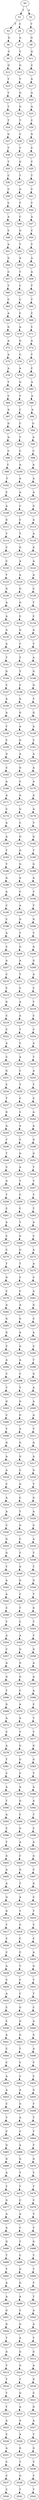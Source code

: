 strict digraph  {
	S0 -> S1 [ label = T ];
	S0 -> S2 [ label = A ];
	S1 -> S3 [ label = T ];
	S1 -> S4 [ label = C ];
	S2 -> S5 [ label = T ];
	S3 -> S6 [ label = G ];
	S4 -> S7 [ label = A ];
	S5 -> S8 [ label = G ];
	S6 -> S9 [ label = C ];
	S7 -> S10 [ label = T ];
	S8 -> S11 [ label = G ];
	S9 -> S12 [ label = G ];
	S10 -> S13 [ label = G ];
	S11 -> S14 [ label = C ];
	S12 -> S15 [ label = T ];
	S13 -> S16 [ label = T ];
	S14 -> S17 [ label = G ];
	S15 -> S18 [ label = T ];
	S16 -> S19 [ label = G ];
	S17 -> S20 [ label = A ];
	S18 -> S21 [ label = T ];
	S19 -> S22 [ label = G ];
	S20 -> S23 [ label = A ];
	S21 -> S24 [ label = T ];
	S22 -> S25 [ label = T ];
	S23 -> S26 [ label = C ];
	S24 -> S27 [ label = G ];
	S25 -> S28 [ label = C ];
	S26 -> S29 [ label = G ];
	S27 -> S30 [ label = T ];
	S28 -> S31 [ label = T ];
	S29 -> S32 [ label = C ];
	S30 -> S33 [ label = T ];
	S31 -> S34 [ label = G ];
	S32 -> S35 [ label = T ];
	S33 -> S36 [ label = C ];
	S34 -> S37 [ label = T ];
	S35 -> S38 [ label = T ];
	S36 -> S39 [ label = C ];
	S37 -> S40 [ label = G ];
	S38 -> S41 [ label = C ];
	S39 -> S42 [ label = C ];
	S40 -> S43 [ label = T ];
	S41 -> S44 [ label = T ];
	S42 -> S45 [ label = A ];
	S43 -> S46 [ label = C ];
	S44 -> S47 [ label = A ];
	S45 -> S48 [ label = C ];
	S46 -> S49 [ label = G ];
	S47 -> S50 [ label = C ];
	S48 -> S51 [ label = A ];
	S49 -> S52 [ label = T ];
	S50 -> S53 [ label = T ];
	S51 -> S54 [ label = G ];
	S52 -> S55 [ label = A ];
	S53 -> S56 [ label = A ];
	S54 -> S57 [ label = C ];
	S55 -> S58 [ label = T ];
	S56 -> S59 [ label = A ];
	S57 -> S60 [ label = T ];
	S58 -> S61 [ label = C ];
	S59 -> S62 [ label = T ];
	S60 -> S63 [ label = C ];
	S61 -> S64 [ label = C ];
	S62 -> S65 [ label = T ];
	S63 -> S66 [ label = A ];
	S64 -> S67 [ label = C ];
	S65 -> S68 [ label = C ];
	S66 -> S69 [ label = G ];
	S67 -> S70 [ label = A ];
	S68 -> S71 [ label = C ];
	S69 -> S72 [ label = A ];
	S70 -> S73 [ label = G ];
	S71 -> S74 [ label = A ];
	S72 -> S75 [ label = A ];
	S73 -> S76 [ label = C ];
	S74 -> S77 [ label = T ];
	S75 -> S78 [ label = A ];
	S76 -> S79 [ label = A ];
	S77 -> S80 [ label = C ];
	S78 -> S81 [ label = T ];
	S79 -> S82 [ label = G ];
	S80 -> S83 [ label = A ];
	S81 -> S84 [ label = C ];
	S82 -> S85 [ label = C ];
	S83 -> S86 [ label = A ];
	S84 -> S87 [ label = A ];
	S85 -> S88 [ label = C ];
	S86 -> S89 [ label = A ];
	S87 -> S90 [ label = G ];
	S88 -> S91 [ label = C ];
	S89 -> S92 [ label = G ];
	S90 -> S93 [ label = A ];
	S91 -> S94 [ label = T ];
	S92 -> S95 [ label = A ];
	S93 -> S96 [ label = C ];
	S94 -> S97 [ label = C ];
	S95 -> S98 [ label = C ];
	S96 -> S99 [ label = C ];
	S97 -> S100 [ label = A ];
	S98 -> S101 [ label = A ];
	S99 -> S102 [ label = T ];
	S100 -> S103 [ label = A ];
	S101 -> S104 [ label = A ];
	S102 -> S105 [ label = C ];
	S103 -> S106 [ label = A ];
	S104 -> S107 [ label = A ];
	S105 -> S108 [ label = A ];
	S106 -> S109 [ label = C ];
	S107 -> S110 [ label = G ];
	S108 -> S111 [ label = G ];
	S109 -> S112 [ label = C ];
	S110 -> S113 [ label = A ];
	S111 -> S114 [ label = T ];
	S112 -> S115 [ label = T ];
	S113 -> S116 [ label = A ];
	S114 -> S117 [ label = C ];
	S115 -> S118 [ label = G ];
	S116 -> S119 [ label = G ];
	S117 -> S120 [ label = C ];
	S118 -> S121 [ label = A ];
	S119 -> S122 [ label = A ];
	S120 -> S123 [ label = T ];
	S121 -> S124 [ label = A ];
	S122 -> S125 [ label = A ];
	S123 -> S126 [ label = G ];
	S124 -> S127 [ label = G ];
	S125 -> S128 [ label = C ];
	S126 -> S129 [ label = A ];
	S127 -> S130 [ label = G ];
	S128 -> S131 [ label = T ];
	S129 -> S132 [ label = A ];
	S130 -> S133 [ label = C ];
	S131 -> S134 [ label = C ];
	S132 -> S135 [ label = A ];
	S133 -> S136 [ label = G ];
	S134 -> S137 [ label = A ];
	S135 -> S138 [ label = A ];
	S136 -> S139 [ label = C ];
	S137 -> S140 [ label = T ];
	S138 -> S141 [ label = T ];
	S139 -> S142 [ label = T ];
	S140 -> S143 [ label = A ];
	S141 -> S144 [ label = G ];
	S142 -> S145 [ label = T ];
	S143 -> S146 [ label = G ];
	S144 -> S147 [ label = C ];
	S145 -> S148 [ label = C ];
	S146 -> S149 [ label = G ];
	S147 -> S150 [ label = A ];
	S148 -> S151 [ label = A ];
	S149 -> S152 [ label = T ];
	S150 -> S153 [ label = A ];
	S151 -> S154 [ label = G ];
	S152 -> S155 [ label = G ];
	S153 -> S156 [ label = T ];
	S154 -> S157 [ label = A ];
	S155 -> S158 [ label = A ];
	S156 -> S159 [ label = C ];
	S157 -> S160 [ label = G ];
	S158 -> S161 [ label = C ];
	S159 -> S162 [ label = G ];
	S160 -> S163 [ label = A ];
	S161 -> S164 [ label = A ];
	S162 -> S165 [ label = C ];
	S163 -> S166 [ label = G ];
	S164 -> S167 [ label = A ];
	S165 -> S168 [ label = A ];
	S166 -> S169 [ label = C ];
	S167 -> S170 [ label = A ];
	S168 -> S171 [ label = A ];
	S169 -> S172 [ label = A ];
	S170 -> S173 [ label = A ];
	S171 -> S174 [ label = C ];
	S172 -> S175 [ label = G ];
	S173 -> S176 [ label = A ];
	S174 -> S177 [ label = A ];
	S175 -> S178 [ label = C ];
	S176 -> S179 [ label = T ];
	S177 -> S180 [ label = A ];
	S178 -> S181 [ label = G ];
	S179 -> S182 [ label = G ];
	S180 -> S183 [ label = T ];
	S181 -> S184 [ label = G ];
	S182 -> S185 [ label = T ];
	S183 -> S186 [ label = T ];
	S184 -> S187 [ label = G ];
	S185 -> S188 [ label = G ];
	S186 -> S189 [ label = A ];
	S187 -> S190 [ label = A ];
	S188 -> S191 [ label = A ];
	S189 -> S192 [ label = A ];
	S190 -> S193 [ label = C ];
	S191 -> S194 [ label = T ];
	S192 -> S195 [ label = C ];
	S193 -> S196 [ label = A ];
	S194 -> S197 [ label = T ];
	S195 -> S198 [ label = C ];
	S196 -> S199 [ label = G ];
	S197 -> S200 [ label = G ];
	S198 -> S201 [ label = A ];
	S199 -> S202 [ label = T ];
	S200 -> S203 [ label = T ];
	S201 -> S204 [ label = C ];
	S202 -> S205 [ label = G ];
	S203 -> S206 [ label = G ];
	S204 -> S207 [ label = A ];
	S205 -> S208 [ label = A ];
	S206 -> S209 [ label = G ];
	S207 -> S210 [ label = C ];
	S208 -> S211 [ label = T ];
	S209 -> S212 [ label = A ];
	S210 -> S213 [ label = C ];
	S211 -> S214 [ label = C ];
	S212 -> S215 [ label = C ];
	S213 -> S216 [ label = G ];
	S214 -> S217 [ label = A ];
	S215 -> S218 [ label = T ];
	S216 -> S219 [ label = C ];
	S217 -> S220 [ label = A ];
	S218 -> S221 [ label = C ];
	S219 -> S222 [ label = C ];
	S220 -> S223 [ label = T ];
	S221 -> S224 [ label = C ];
	S222 -> S225 [ label = A ];
	S223 -> S226 [ label = C ];
	S224 -> S227 [ label = A ];
	S225 -> S228 [ label = C ];
	S226 -> S229 [ label = A ];
	S227 -> S230 [ label = T ];
	S228 -> S231 [ label = G ];
	S229 -> S232 [ label = C ];
	S230 -> S233 [ label = A ];
	S231 -> S234 [ label = C ];
	S232 -> S235 [ label = T ];
	S233 -> S236 [ label = T ];
	S234 -> S237 [ label = T ];
	S235 -> S238 [ label = C ];
	S236 -> S239 [ label = C ];
	S237 -> S240 [ label = G ];
	S238 -> S241 [ label = C ];
	S239 -> S242 [ label = A ];
	S240 -> S243 [ label = A ];
	S241 -> S244 [ label = A ];
	S242 -> S245 [ label = A ];
	S243 -> S246 [ label = T ];
	S244 -> S247 [ label = T ];
	S245 -> S248 [ label = G ];
	S246 -> S249 [ label = T ];
	S247 -> S250 [ label = G ];
	S248 -> S251 [ label = G ];
	S249 -> S252 [ label = C ];
	S250 -> S253 [ label = A ];
	S251 -> S254 [ label = T ];
	S252 -> S255 [ label = G ];
	S253 -> S256 [ label = T ];
	S254 -> S257 [ label = T ];
	S255 -> S258 [ label = T ];
	S256 -> S259 [ label = C ];
	S257 -> S260 [ label = T ];
	S258 -> S261 [ label = C ];
	S259 -> S262 [ label = C ];
	S260 -> S263 [ label = T ];
	S261 -> S264 [ label = A ];
	S262 -> S265 [ label = T ];
	S263 -> S266 [ label = A ];
	S264 -> S267 [ label = C ];
	S265 -> S268 [ label = G ];
	S266 -> S269 [ label = C ];
	S267 -> S270 [ label = C ];
	S268 -> S271 [ label = G ];
	S269 -> S272 [ label = A ];
	S270 -> S273 [ label = T ];
	S271 -> S274 [ label = T ];
	S272 -> S275 [ label = A ];
	S273 -> S276 [ label = G ];
	S274 -> S277 [ label = C ];
	S275 -> S278 [ label = C ];
	S276 -> S279 [ label = C ];
	S277 -> S280 [ label = C ];
	S278 -> S281 [ label = A ];
	S279 -> S282 [ label = A ];
	S280 -> S283 [ label = A ];
	S281 -> S284 [ label = G ];
	S282 -> S285 [ label = G ];
	S283 -> S286 [ label = G ];
	S284 -> S287 [ label = C ];
	S285 -> S288 [ label = G ];
	S286 -> S289 [ label = A ];
	S287 -> S290 [ label = A ];
	S288 -> S291 [ label = C ];
	S289 -> S292 [ label = G ];
	S290 -> S293 [ label = C ];
	S291 -> S294 [ label = A ];
	S292 -> S295 [ label = A ];
	S293 -> S296 [ label = T ];
	S294 -> S297 [ label = C ];
	S295 -> S298 [ label = C ];
	S296 -> S299 [ label = G ];
	S297 -> S300 [ label = T ];
	S298 -> S301 [ label = T ];
	S299 -> S302 [ label = A ];
	S300 -> S303 [ label = G ];
	S301 -> S304 [ label = G ];
	S302 -> S305 [ label = A ];
	S303 -> S306 [ label = C ];
	S304 -> S307 [ label = G ];
	S305 -> S308 [ label = A ];
	S306 -> S309 [ label = T ];
	S307 -> S310 [ label = A ];
	S308 -> S311 [ label = T ];
	S309 -> S312 [ label = G ];
	S310 -> S313 [ label = G ];
	S311 -> S314 [ label = G ];
	S312 -> S315 [ label = A ];
	S313 -> S316 [ label = G ];
	S314 -> S317 [ label = A ];
	S315 -> S318 [ label = A ];
	S316 -> S319 [ label = C ];
	S317 -> S320 [ label = G ];
	S318 -> S321 [ label = C ];
	S319 -> S322 [ label = A ];
	S320 -> S323 [ label = T ];
	S321 -> S324 [ label = A ];
	S322 -> S325 [ label = C ];
	S323 -> S326 [ label = G ];
	S324 -> S327 [ label = A ];
	S325 -> S328 [ label = T ];
	S326 -> S329 [ label = A ];
	S327 -> S330 [ label = C ];
	S328 -> S331 [ label = G ];
	S329 -> S332 [ label = C ];
	S330 -> S333 [ label = G ];
	S331 -> S334 [ label = C ];
	S332 -> S335 [ label = A ];
	S333 -> S336 [ label = G ];
	S334 -> S337 [ label = T ];
	S335 -> S338 [ label = T ];
	S336 -> S339 [ label = T ];
	S337 -> S340 [ label = G ];
	S338 -> S341 [ label = T ];
	S339 -> S342 [ label = A ];
	S340 -> S343 [ label = G ];
	S341 -> S344 [ label = G ];
	S342 -> S345 [ label = A ];
	S343 -> S346 [ label = C ];
	S344 -> S347 [ label = T ];
	S345 -> S348 [ label = C ];
	S346 -> S349 [ label = T ];
	S347 -> S350 [ label = G ];
	S348 -> S351 [ label = T ];
	S349 -> S352 [ label = C ];
	S350 -> S353 [ label = T ];
	S351 -> S354 [ label = A ];
	S352 -> S355 [ label = A ];
	S353 -> S356 [ label = T ];
	S354 -> S357 [ label = C ];
	S355 -> S358 [ label = G ];
	S356 -> S359 [ label = G ];
	S357 -> S360 [ label = A ];
	S358 -> S361 [ label = G ];
	S359 -> S362 [ label = A ];
	S360 -> S363 [ label = G ];
	S361 -> S364 [ label = G ];
	S362 -> S365 [ label = A ];
	S363 -> S366 [ label = T ];
	S364 -> S367 [ label = C ];
	S365 -> S368 [ label = A ];
	S366 -> S369 [ label = G ];
	S367 -> S370 [ label = A ];
	S368 -> S371 [ label = C ];
	S369 -> S372 [ label = A ];
	S370 -> S373 [ label = A ];
	S371 -> S374 [ label = T ];
	S372 -> S375 [ label = C ];
	S373 -> S376 [ label = T ];
	S374 -> S377 [ label = T ];
	S375 -> S378 [ label = A ];
	S376 -> S379 [ label = G ];
	S377 -> S380 [ label = G ];
	S378 -> S381 [ label = T ];
	S379 -> S382 [ label = G ];
	S380 -> S383 [ label = G ];
	S381 -> S384 [ label = C ];
	S382 -> S385 [ label = C ];
	S383 -> S386 [ label = T ];
	S384 -> S387 [ label = A ];
	S385 -> S388 [ label = A ];
	S386 -> S389 [ label = A ];
	S387 -> S390 [ label = T ];
	S388 -> S391 [ label = G ];
	S389 -> S392 [ label = A ];
	S390 -> S393 [ label = A ];
	S391 -> S394 [ label = C ];
	S392 -> S395 [ label = T ];
	S393 -> S396 [ label = C ];
	S394 -> S397 [ label = G ];
	S395 -> S398 [ label = C ];
	S396 -> S399 [ label = T ];
	S397 -> S400 [ label = A ];
	S398 -> S401 [ label = A ];
	S399 -> S402 [ label = G ];
	S400 -> S403 [ label = C ];
	S401 -> S404 [ label = G ];
	S402 -> S405 [ label = A ];
	S403 -> S406 [ label = G ];
	S404 -> S407 [ label = C ];
	S405 -> S408 [ label = A ];
	S406 -> S409 [ label = T ];
	S407 -> S410 [ label = G ];
	S408 -> S411 [ label = G ];
	S409 -> S412 [ label = A ];
	S410 -> S413 [ label = C ];
	S411 -> S414 [ label = G ];
	S412 -> S415 [ label = T ];
	S413 -> S416 [ label = T ];
	S414 -> S417 [ label = T ];
	S415 -> S418 [ label = C ];
	S416 -> S419 [ label = T ];
	S417 -> S420 [ label = C ];
	S418 -> S421 [ label = C ];
	S419 -> S422 [ label = C ];
	S420 -> S423 [ label = C ];
	S421 -> S424 [ label = C ];
	S422 -> S425 [ label = A ];
	S423 -> S426 [ label = A ];
	S424 -> S427 [ label = T ];
	S425 -> S428 [ label = G ];
	S426 -> S429 [ label = C ];
	S427 -> S430 [ label = C ];
	S428 -> S431 [ label = T ];
	S429 -> S432 [ label = A ];
	S430 -> S433 [ label = C ];
	S431 -> S434 [ label = T ];
	S432 -> S435 [ label = C ];
	S433 -> S436 [ label = G ];
	S434 -> S437 [ label = C ];
	S435 -> S438 [ label = C ];
	S436 -> S439 [ label = G ];
	S437 -> S440 [ label = A ];
	S438 -> S441 [ label = A ];
	S439 -> S442 [ label = G ];
	S440 -> S443 [ label = C ];
	S441 -> S444 [ label = C ];
	S442 -> S445 [ label = T ];
	S443 -> S446 [ label = A ];
	S444 -> S447 [ label = C ];
	S445 -> S448 [ label = C ];
	S446 -> S449 [ label = T ];
	S447 -> S450 [ label = A ];
	S448 -> S451 [ label = C ];
	S449 -> S452 [ label = C ];
	S450 -> S453 [ label = A ];
	S451 -> S454 [ label = A ];
	S452 -> S455 [ label = G ];
	S453 -> S456 [ label = C ];
	S454 -> S457 [ label = G ];
	S455 -> S458 [ label = T ];
	S456 -> S459 [ label = T ];
	S457 -> S460 [ label = A ];
	S458 -> S461 [ label = T ];
	S459 -> S462 [ label = C ];
	S460 -> S463 [ label = C ];
	S461 -> S464 [ label = T ];
	S462 -> S465 [ label = G ];
	S463 -> S466 [ label = A ];
	S464 -> S467 [ label = T ];
	S465 -> S468 [ label = G ];
	S466 -> S469 [ label = G ];
	S467 -> S470 [ label = G ];
	S468 -> S471 [ label = A ];
	S469 -> S472 [ label = T ];
	S470 -> S473 [ label = T ];
	S471 -> S474 [ label = T ];
	S472 -> S475 [ label = T ];
	S473 -> S476 [ label = T ];
	S474 -> S477 [ label = G ];
	S475 -> S478 [ label = C ];
	S476 -> S479 [ label = C ];
	S477 -> S480 [ label = A ];
	S478 -> S481 [ label = A ];
	S479 -> S482 [ label = T ];
	S480 -> S483 [ label = A ];
	S481 -> S484 [ label = C ];
	S482 -> S485 [ label = T ];
	S483 -> S486 [ label = G ];
	S484 -> S487 [ label = T ];
	S485 -> S488 [ label = G ];
	S486 -> S489 [ label = T ];
	S487 -> S490 [ label = C ];
	S488 -> S491 [ label = T ];
	S489 -> S492 [ label = T ];
	S490 -> S493 [ label = G ];
	S491 -> S494 [ label = T ];
	S492 -> S495 [ label = A ];
	S493 -> S496 [ label = G ];
	S494 -> S497 [ label = T ];
	S495 -> S498 [ label = A ];
	S496 -> S499 [ label = A ];
	S497 -> S500 [ label = T ];
	S498 -> S501 [ label = G ];
	S499 -> S502 [ label = C ];
	S500 -> S503 [ label = A ];
	S501 -> S504 [ label = G ];
	S502 -> S505 [ label = G ];
	S503 -> S506 [ label = A ];
	S504 -> S507 [ label = T ];
	S505 -> S508 [ label = A ];
	S506 -> S509 [ label = T ];
	S507 -> S510 [ label = G ];
	S508 -> S511 [ label = G ];
	S509 -> S512 [ label = G ];
	S510 -> S513 [ label = T ];
	S511 -> S514 [ label = G ];
	S512 -> S515 [ label = A ];
	S513 -> S516 [ label = T ];
	S514 -> S517 [ label = T ];
	S515 -> S518 [ label = G ];
	S516 -> S519 [ label = T ];
	S517 -> S520 [ label = G ];
	S518 -> S521 [ label = C ];
	S519 -> S522 [ label = T ];
	S520 -> S523 [ label = A ];
	S521 -> S524 [ label = G ];
	S522 -> S525 [ label = A ];
	S523 -> S526 [ label = A ];
	S524 -> S527 [ label = A ];
	S525 -> S528 [ label = C ];
	S526 -> S529 [ label = A ];
	S527 -> S530 [ label = T ];
	S528 -> S531 [ label = A ];
	S529 -> S532 [ label = G ];
	S530 -> S533 [ label = G ];
	S531 -> S534 [ label = C ];
	S532 -> S535 [ label = T ];
	S533 -> S536 [ label = T ];
	S534 -> S537 [ label = C ];
	S535 -> S538 [ label = G ];
	S536 -> S539 [ label = T ];
	S537 -> S540 [ label = C ];
	S538 -> S541 [ label = T ];
	S539 -> S542 [ label = T ];
}
